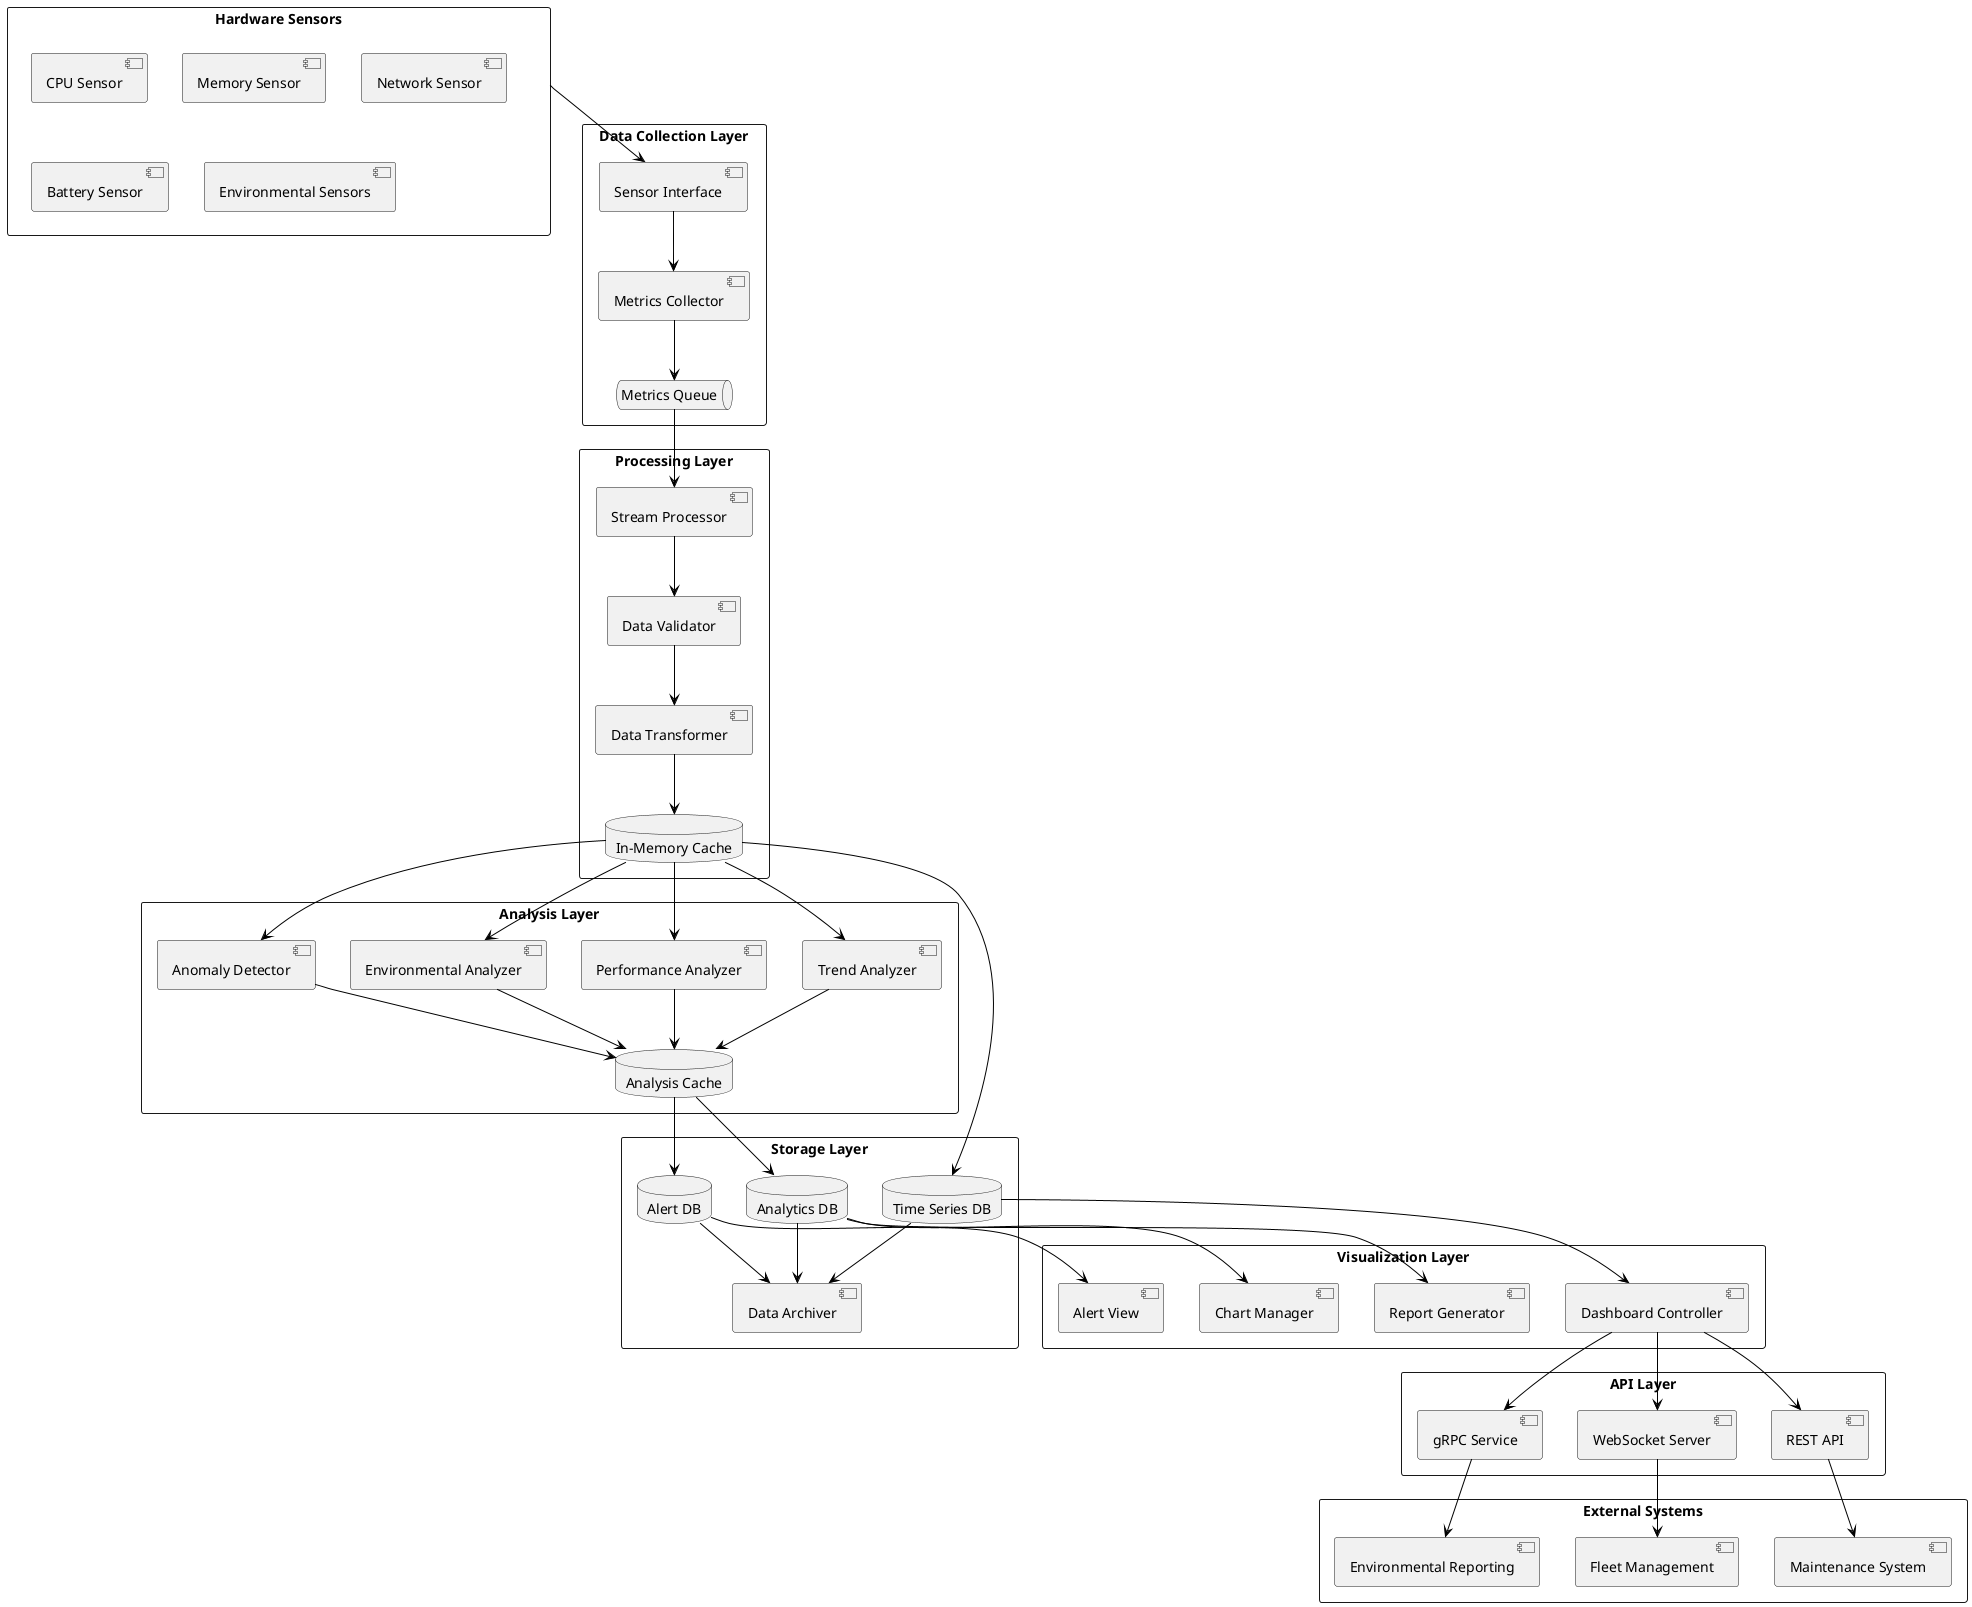 @startuml EcoVehicle Data Flow

!define RECTANGLE class
!define DATABASE database
!define QUEUE queue

skinparam monochrome true
skinparam shadowing false
skinparam defaultFontName Arial
skinparam ArrowColor black
skinparam ComponentStyle uml2

rectangle "Hardware Sensors" as Sensors {
    [CPU Sensor]
    [Memory Sensor]
    [Network Sensor]
    [Battery Sensor]
    [Environmental Sensors]
}

rectangle "Data Collection Layer" as Collection {
    QUEUE "Metrics Queue" as MetricsQueue
    [Metrics Collector] as Collector
    [Sensor Interface] as SensorIF
    
    Sensors --> SensorIF
    SensorIF --> Collector
    Collector --> MetricsQueue
}

rectangle "Processing Layer" as Processing {
    [Stream Processor] as StreamProc
    DATABASE "In-Memory Cache" as Cache
    [Data Validator] as Validator
    [Data Transformer] as Transformer
    
    MetricsQueue --> StreamProc
    StreamProc --> Validator
    Validator --> Transformer
    Transformer --> Cache
}

rectangle "Analysis Layer" as Analysis {
    [Performance Analyzer] as PerfAnalyzer
    [Environmental Analyzer] as EnvAnalyzer
    [Anomaly Detector] as AnomalyDetector
    [Trend Analyzer] as TrendAnalyzer
    DATABASE "Analysis Cache" as AnalysisCache
    
    Cache --> PerfAnalyzer
    Cache --> EnvAnalyzer
    Cache --> AnomalyDetector
    Cache --> TrendAnalyzer
    PerfAnalyzer --> AnalysisCache
    EnvAnalyzer --> AnalysisCache
    AnomalyDetector --> AnalysisCache
    TrendAnalyzer --> AnalysisCache
}

rectangle "Storage Layer" as Storage {
    DATABASE "Time Series DB" as TSDB
    DATABASE "Alert DB" as AlertDB
    DATABASE "Analytics DB" as AnalyticsDB
    [Data Archiver] as Archiver
    
    Cache --> TSDB
    AnalysisCache --> AlertDB
    AnalysisCache --> AnalyticsDB
    TSDB --> Archiver
    AlertDB --> Archiver
    AnalyticsDB --> Archiver
}

rectangle "Visualization Layer" as Visualization {
    [Dashboard Controller] as DashboardCtrl
    [Chart Manager] as ChartMgr
    [Alert View] as AlertView
    [Report Generator] as ReportGen
    
    TSDB --> DashboardCtrl
    AlertDB --> AlertView
    AnalyticsDB --> ChartMgr
    AnalyticsDB --> ReportGen
}

rectangle "API Layer" as API {
    [REST API] as RestAPI
    [WebSocket Server] as WSServer
    [gRPC Service] as GRPCService
    
    DashboardCtrl --> RestAPI
    DashboardCtrl --> WSServer
    DashboardCtrl --> GRPCService
}

rectangle "External Systems" as External {
    [Maintenance System]
    [Fleet Management]
    [Environmental Reporting]
    
    RestAPI --> [Maintenance System]
    WSServer --> [Fleet Management]
    GRPCService --> [Environmental Reporting]
}

@enduml
